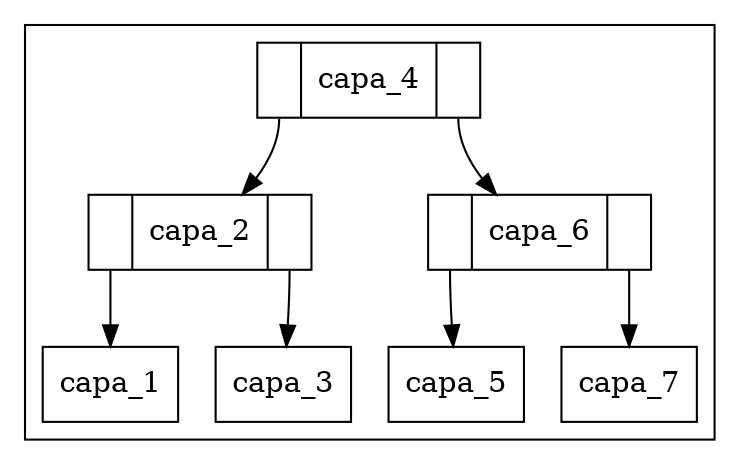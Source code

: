 digraph g{ subgraph cluster_arbol_capas{
rankdir=TB;
node[shape = record, style=filled, fillcolor=white];
capascapa_4:C0->capascapa_2;
capascapa_2:C0->capascapa_1;
capascapa_1[label="capa_1"];
capascapa_2:C1->capascapa_3;
capascapa_3[label="capa_3"];
capascapa_2[ label ="<C0>|capa_2|<C1>"];
capascapa_4:C1->capascapa_6;
capascapa_6:C0->capascapa_5;
capascapa_5[label="capa_5"];
capascapa_6:C1->capascapa_7;
capascapa_7[label="capa_7"];
capascapa_6[ label ="<C0>|capa_6|<C1>"];
capascapa_4[ label ="<C0>|capa_4|<C1>"];
} }